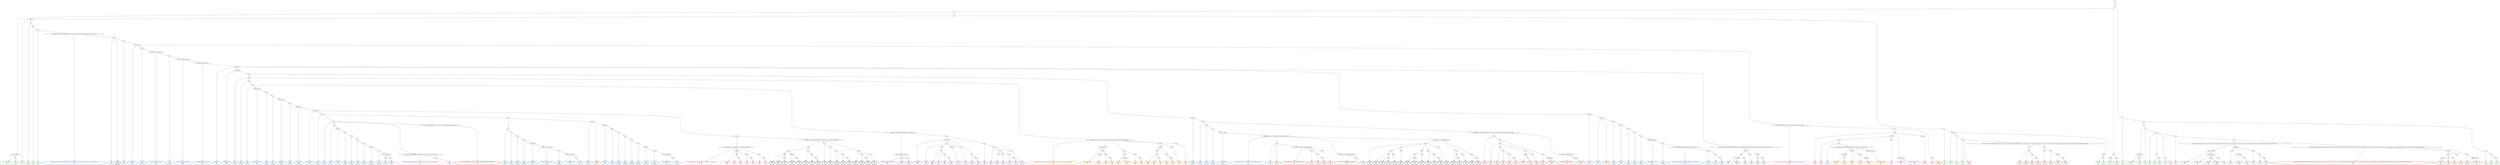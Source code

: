 digraph T {
	{
		rank=same
		536 [penwidth=3,colorscheme=set19,color=3,label="9;12;17;27;40;45;50_P\nP\n1.3%"]
		534 [penwidth=3,colorscheme=set19,color=3,label="53_P\nP\n6.1%"]
		531 [penwidth=3,colorscheme=set19,color=3,label="16;22;31_P\nP\n2.2%"]
		529 [penwidth=3,colorscheme=set19,color=3,label="44_P\nP\n0.6%"]
		527 [penwidth=3,colorscheme=set19,color=3,label="49_P\nP\n2.4%"]
		525 [penwidth=3,colorscheme=set19,color=3,label="52_P\nP\n8.2%"]
		523 [penwidth=3,colorscheme=set19,color=3,label="21_P\nP\n4.5%"]
		521 [penwidth=3,colorscheme=set19,color=3,label="26;35;39_P\nP\n1.5%"]
		519 [penwidth=3,colorscheme=set19,color=3,label="42_P\nP\n3.1%"]
		517 [penwidth=3,colorscheme=set19,color=3,label="54;57_P\nP\n5.5%"]
		515 [penwidth=3,colorscheme=set19,color=3,label="48;51_P\nP\n1.6%"]
		513 [penwidth=3,colorscheme=set19,color=3,label="56_P\nP\n5.2%"]
		510 [penwidth=3,colorscheme=set19,color=3,label="15;20;25_P\nP\n6.3%"]
		508 [penwidth=3,colorscheme=set19,color=3,label="30;34_P\nP\n6.3%"]
		506 [penwidth=3,colorscheme=set19,color=3,label="3_P\nP\n0.74%"]
		502 [penwidth=3,colorscheme=set19,color=3,label="10;14;19;24;29_P\nP\n0.32%"]
		500 [penwidth=3,colorscheme=set19,color=3,label="38;41_P\nP\n5.6%"]
		498 [penwidth=3,colorscheme=set19,color=3,label="13_P\nP\n1.3%"]
		496 [penwidth=3,colorscheme=set19,color=3,label="28_P\nP\n5.9%"]
		494 [penwidth=3,colorscheme=set19,color=3,label="33_P\nP\n4%"]
		492 [penwidth=3,colorscheme=set19,color=3,label="43;47_P\nP\n5.8%"]
		490 [penwidth=3,colorscheme=set19,color=3,label="37_P\nP\n7.3%"]
		488 [penwidth=3,colorscheme=set19,color=3,label="46_P\nP\n7.1%"]
		486 [penwidth=3,colorscheme=set19,color=3,label="18_P\nP\n0.43%"]
		484 [penwidth=3,colorscheme=set19,color=3,label="23_P\nP\n0.37%"]
		482 [penwidth=3,colorscheme=set19,color=3,label="32;36_P\nP\n6.1%"]
		480 [penwidth=3,colorscheme=set19,color=2,label="55;60;62;63;65;68;73;76;79;82;87;92;95;100;103;112;116;119;123;125;134;137;140;143;149;153;158;168;171;181;184;190_M1\nM1\n1.9%"]
		478 [penwidth=3,colorscheme=set19,color=2,label="198_M1\nM1\n2.1%"]
		476 [penwidth=3,colorscheme=set19,color=2,label="202_M1\nM1\n1.2%"]
		474 [penwidth=3,colorscheme=set19,color=2,label="204;205;215_M1\nM1\n0.52%"]
		472 [penwidth=3,colorscheme=set19,color=2,label="217;218_M1\nM1\n0.039%"]
		470 [penwidth=3,colorscheme=set19,color=2,label="224;229;245;249;257;260;263_M1\nM1\n0.026%"]
		468 [penwidth=3,colorscheme=set19,color=2,label="270_M1\nM1\n0.0033%"]
		466 [penwidth=3,colorscheme=set19,color=2,label="273;275;278;289;291;295;298_M1\nM1\n0.0076%"]
		464 [penwidth=3,colorscheme=set19,color=2,label="301;303;306;309;311;322;326_M1\nM1\n0.0061%"]
		462 [penwidth=3,colorscheme=set19,color=2,label="330;331_M1\nM1\n4%"]
		460 [penwidth=3,colorscheme=set19,color=2,label="342;349;367_M1\nM1\n0.81%"]
		457 [penwidth=3,colorscheme=set19,color=2,label="381_M1\nM1\n1.8%"]
		455 [penwidth=3,colorscheme=set19,color=2,label="385_M1\nM1\n0.076%"]
		453 [penwidth=3,colorscheme=set19,color=2,label="391_M1\nM1\n0.57%"]
		451 [penwidth=3,colorscheme=set19,color=2,label="408;413;419;427_M1\nM1\n0.13%"]
		449 [penwidth=3,colorscheme=set19,color=2,label="434_M1\nM1\n0.089%"]
		447 [penwidth=3,colorscheme=set19,color=2,label="452_M1\nM1\n0.044%"]
		445 [penwidth=3,colorscheme=set19,color=2,label="468;474;480_M1\nM1\n0.00087%"]
		443 [penwidth=3,colorscheme=set19,color=2,label="491_M1\nM1\n0.0048%"]
		441 [penwidth=3,colorscheme=set19,color=2,label="495;500;507_M1\nM1\n0.00087%"]
		439 [penwidth=3,colorscheme=set19,color=2,label="519;520;526_M1\nM1\n4.2%"]
		437 [penwidth=3,colorscheme=set19,color=2,label="531_M1\nM1\n0.36%"]
		435 [penwidth=3,colorscheme=set19,color=2,label="535_M1\nM1\n6.6%"]
		433 [penwidth=3,colorscheme=set19,color=2,label="561_M1\nM1\n1.8%"]
		431 [penwidth=3,colorscheme=set19,color=2,label="570;578_M1\nM1\n1%"]
		429 [penwidth=3,colorscheme=set19,color=2,label="619_M1\nM1\n0.28%"]
		427 [penwidth=3,colorscheme=set19,color=2,label="642_M1\nM1\n0.015%"]
		425 [penwidth=3,colorscheme=set19,color=2,label="665_M1\nM1\n0.027%"]
		423 [penwidth=3,colorscheme=set19,color=2,label="675_M1\nM1\n0.03%"]
		421 [penwidth=3,colorscheme=set19,color=2,label="699;710_M1\nM1\n0.0044%"]
		419 [penwidth=3,colorscheme=set19,color=2,label="731_M1\nM1\n0.0035%"]
		416 [penwidth=3,colorscheme=set19,color=2,label="829_M1\nM1\n7.6%"]
		414 [penwidth=3,colorscheme=set19,color=2,label="836_M1\nM1\n8.1%"]
		411 [penwidth=3,colorscheme=set19,color=2,label="551_M1\nM1\n0.68%"]
		409 [penwidth=3,colorscheme=set19,color=2,label="577_M1\nM1\n0.2%"]
		407 [penwidth=3,colorscheme=set19,color=2,label="598_M1\nM1\n0.22%"]
		405 [penwidth=3,colorscheme=set19,color=2,label="618_M1\nM1\n0.0089%"]
		403 [penwidth=3,colorscheme=set19,color=2,label="653;674;690_M1\nM1\n0.021%"]
		401 [penwidth=3,colorscheme=set19,color=2,label="698;709;721;730;750;761_M1\nM1\n0.0013%"]
		399 [penwidth=3,colorscheme=set19,color=2,label="778_M1\nM1\n0.0098%"]
		397 [penwidth=3,colorscheme=set19,color=2,label="787;795;805;827;828_M1\nM1\n5.4%"]
		395 [penwidth=3,colorscheme=set19,color=2,label="851_M1\nM1\n6%"]
		393 [penwidth=3,colorscheme=set19,color=2,label="560;569_M1\nM1\n0.36%"]
		391 [penwidth=3,colorscheme=set19,color=2,label="588;597_M1\nM1\n0.3%"]
		389 [penwidth=3,colorscheme=set19,color=2,label="608_M1\nM1\n0.43%"]
		387 [penwidth=3,colorscheme=set19,color=2,label="641_M1\nM1\n0.035%"]
		385 [penwidth=3,colorscheme=set19,color=2,label="664_M1\nM1\n0.0089%"]
		383 [penwidth=3,colorscheme=set19,color=2,label="673_M1\nM1\n0.0085%"]
		381 [penwidth=3,colorscheme=set19,color=2,label="697_M1\nM1\n0.0044%"]
		379 [penwidth=3,colorscheme=set19,color=2,label="708;720_M1\nM1\n0.0039%"]
		377 [penwidth=3,colorscheme=set19,color=2,label="741;760_M1\nM1\n0.00065%"]
		375 [penwidth=3,colorscheme=set19,color=2,label="777;804;826;844;845_M1\nM1\n3.5%"]
		373 [penwidth=3,colorscheme=set19,color=2,label="852_M1\nM1\n6.1%"]
		371 [penwidth=3,colorscheme=set19,color=2,label="384;390_M1\nM1\n0.21%"]
		369 [penwidth=3,colorscheme=set19,color=2,label="403_M1\nM1\n0.17%"]
		367 [penwidth=3,colorscheme=set19,color=2,label="432_M1\nM1\n0.1%"]
		365 [penwidth=3,colorscheme=set19,color=2,label="457_M1\nM1\n0.0081%"]
		363 [penwidth=3,colorscheme=set19,color=2,label="465;472;477;488_M1\nM1\n0.00065%"]
		361 [penwidth=3,colorscheme=set19,color=2,label="493;496;505;515;517;523;528;538;547;555;574;584;594;595;610_M1\nM1\n9.2%"]
		359 [penwidth=3,colorscheme=set19,color=2,label="630_M1\nM1\n7.3%"]
		357 [penwidth=3,colorscheme=set19,color=2,label="348;355_M1\nM1\n1.1%"]
		355 [penwidth=3,colorscheme=set19,color=2,label="361;366_M1\nM1\n1.4%"]
		353 [penwidth=3,colorscheme=set19,color=2,label="371_M1\nM1\n0.46%"]
		351 [penwidth=3,colorscheme=set19,color=2,label="399;402_M1\nM1\n0.2%"]
		349 [penwidth=3,colorscheme=set19,color=2,label="417_M1\nM1\n0.022%"]
		347 [penwidth=3,colorscheme=set19,color=2,label="425_M1\nM1\n0.021%"]
		345 [penwidth=3,colorscheme=set19,color=2,label="440_M1\nM1\n0.0061%"]
		343 [penwidth=3,colorscheme=set19,color=2,label="450;460;464;471;487_M1\nM1\n0.0044%"]
		341 [penwidth=3,colorscheme=set19,color=2,label="492_M1\nM1\n0.002%"]
		339 [penwidth=3,colorscheme=set19,color=2,label="504;510;533;550;558;565;606;615;626;638;663;687;717;726;727_M1\nM1\n1.4%"]
		337 [penwidth=3,colorscheme=set19,color=2,label="753;764_M1\nM1\n5%"]
		335 [penwidth=3,colorscheme=set19,color=2,label="791_M1\nM1\n1.2%"]
		333 [penwidth=3,colorscheme=set19,color=2,label="798_M1\nM1\n5.8%"]
		331 [penwidth=3,colorscheme=set19,color=8,label="544;553;562;572;589;600;609;620;654;676;691;712;723;733;743;762;771;797;807;816;819_M2\nM2\n1.3%"]
		329 [penwidth=3,colorscheme=set19,color=8,label="832_M2\nM2\n7.8%"]
		326 [penwidth=3,colorscheme=set19,color=8,label="567;576;586;596;607;651;672;688;695;707;718;728;739;749;775;803;820_M2\nM2\n2%"]
		324 [penwidth=3,colorscheme=set19,color=8,label="833;840_M2\nM2\n1.3%"]
		322 [penwidth=3,colorscheme=set19,color=8,label="848_M2\nM2\n1.2%"]
		320 [penwidth=3,colorscheme=set19,color=8,label="864_M2\nM2\n6.6%"]
		318 [penwidth=3,colorscheme=set19,color=8,label="856_M2\nM2\n7.4%"]
		316 [penwidth=3,colorscheme=set19,color=8,label="863_M2\nM2\n5.6%"]
		314 [penwidth=3,colorscheme=set19,color=8,label="847_M2\nM2\n5.5%"]
		312 [penwidth=3,colorscheme=set19,color=8,label="855_M2\nM2\n8.2%"]
		310 [penwidth=3,colorscheme=set19,color=8,label="221;232;237;240;244;248;255;269;277;284;288;290;294;296;310;312;319;323_M2\nM2\n3.2%"]
		307 [penwidth=3,colorscheme=set19,color=8,label="334_M2\nM2\n3.2%"]
		304 [penwidth=3,colorscheme=set19,color=8,label="358_M2\nM2\n3.5%"]
		302 [penwidth=3,colorscheme=set19,color=8,label="375_M2\nM2\n11%"]
		300 [penwidth=3,colorscheme=set19,color=8,label="374_M2\nM2\n8.8%"]
		298 [penwidth=3,colorscheme=set19,color=8,label="343;357;368;373_M2\nM2\n6.1%"]
		296 [penwidth=3,colorscheme=set19,color=8,label="350;356_M2\nM2\n5%"]
		294 [penwidth=3,colorscheme=set19,color=8,label="362_M2\nM2\n7.8%"]
		293 [penwidth=3,colorscheme=set19,color=8,label="54;57_M2\nM2\n0.066%"]
		292 [penwidth=3,colorscheme=set19,color=8,label="37_M2\nM2\n4.6%"]
		288 [penwidth=3,colorscheme=set19,color=9,label="784_M3\nM3\n4.7%"]
		286 [penwidth=3,colorscheme=set19,color=9,label="793;802;812_M3\nM3\n8.9%"]
		284 [penwidth=3,colorscheme=set19,color=9,label="801_M3\nM3\n9.4%"]
		282 [penwidth=3,colorscheme=set19,color=9,label="800_M3\nM3\n5.7%"]
		279 [penwidth=3,colorscheme=set19,color=9,label="799_M3\nM3\n9.5%"]
		277 [penwidth=3,colorscheme=set19,color=9,label="811_M3\nM3\n8.4%"]
		273 [penwidth=3,colorscheme=set19,color=9,label="315;321;324;328_M3\nM3\n3.2%"]
		271 [penwidth=3,colorscheme=set19,color=9,label="333;339;346;352_M3\nM3\n11%"]
		269 [penwidth=3,colorscheme=set19,color=9,label="359;364_M3\nM3\n8.1%"]
		267 [penwidth=3,colorscheme=set19,color=9,label="377_M3\nM3\n7.3%"]
		264 [penwidth=3,colorscheme=set19,color=9,label="338_M3\nM3\n5.4%"]
		262 [penwidth=3,colorscheme=set19,color=9,label="345;351;369_M3\nM3\n3.4%"]
		260 [penwidth=3,colorscheme=set19,color=9,label="387_M3\nM3\n6.4%"]
		258 [penwidth=3,colorscheme=set19,color=9,label="363_M3\nM3\n1%"]
		256 [penwidth=3,colorscheme=set19,color=9,label="376_M3\nM3\n2%"]
		254 [penwidth=3,colorscheme=set19,color=9,label="386_M3\nM3\n5.9%"]
		253 [penwidth=3,colorscheme=set19,color=7,label="560;569_M4\nM4\n0.19%"]
		252 [penwidth=3,colorscheme=set19,color=7,label="630_M4\nM4\n3.8%"]
		250 [penwidth=3,colorscheme=set19,color=7,label="667;677;744;781;789;809;830;838;853;861_M4\nM4\n6.9%"]
		248 [penwidth=3,colorscheme=set19,color=7,label="875_M4\nM4\n6.5%"]
		247 [penwidth=3,colorscheme=set19,color=7,label="361;366_M4\nM4\n1.1%"]
		244 [penwidth=3,colorscheme=set19,color=7,label="411_M4\nM4\n4.8%"]
		242 [penwidth=3,colorscheme=set19,color=7,label="424_M4\nM4\n0.14%"]
		240 [penwidth=3,colorscheme=set19,color=7,label="438_M4\nM4\n4.3%"]
		238 [penwidth=3,colorscheme=set19,color=7,label="449_M4\nM4\n13%"]
		235 [penwidth=3,colorscheme=set19,color=7,label="423_M4\nM4\n5.3%"]
		233 [penwidth=3,colorscheme=set19,color=7,label="430_M4\nM4\n5.8%"]
		231 [penwidth=3,colorscheme=set19,color=7,label="443;448_M4\nM4\n3.3%"]
		229 [penwidth=3,colorscheme=set19,color=7,label="455_M4\nM4\n5.4%"]
		227 [penwidth=3,colorscheme=set19,color=7,label="66;69;77;80;81;83;84;90;93;96;101;104;105;108;113;117;120;124;128;131;133;135;138;144;147;151;162;165;173;175;179;186;188;191;193;196;200;206;208;210;213;216;220;223;231;234;236;239;242;247;250;253;256;266;267;271;276;280;283;285;300;302;305;307;317;325;336;341;347;353;360;379;380;393;397_M4\nM4\n2%"]
		223 [penwidth=3,colorscheme=set19,color=7,label="429;437_M4\nM4\n6.2%"]
		221 [penwidth=3,colorscheme=set19,color=7,label="436_M4\nM4\n6.9%"]
		219 [penwidth=3,colorscheme=set19,color=7,label="442_M4\nM4\n10%"]
		217 [penwidth=3,colorscheme=set19,color=7,label="421_M4\nM4\n9%"]
		215 [penwidth=3,colorscheme=set19,color=7,label="414_M4\nM4\n0.61%"]
		213 [penwidth=3,colorscheme=set19,color=7,label="428;441;447;454_M4\nM4\n5.2%"]
		211 [penwidth=3,colorscheme=set19,color=5,label="395;404;407;412;426;445;461;479;490;494;497;499;512;513;518;525;529;537;542;546;554;566;582_M5\nM5\n3.2%"]
		209 [penwidth=3,colorscheme=set19,color=5,label="592;603;613;634_M5\nM5\n2.3%"]
		206 [penwidth=3,colorscheme=set19,color=5,label="660;683_M5\nM5\n5.6%"]
		204 [penwidth=3,colorscheme=set19,color=5,label="669_M5\nM5\n3%"]
		202 [penwidth=3,colorscheme=set19,color=5,label="682_M5\nM5\n8%"]
		199 [penwidth=3,colorscheme=set19,color=5,label="623_M5\nM5\n4.5%"]
		197 [penwidth=3,colorscheme=set19,color=5,label="681;703;715_M5\nM5\n5.3%"]
		195 [penwidth=3,colorscheme=set19,color=5,label="633_M5\nM5\n2.2%"]
		193 [penwidth=3,colorscheme=set19,color=5,label="659_M5\nM5\n5.7%"]
		189 [penwidth=3,colorscheme=set19,color=5,label="668_M5\nM5\n0.16%"]
		187 [penwidth=3,colorscheme=set19,color=5,label="680_M5\nM5\n3.9%"]
		185 [penwidth=3,colorscheme=set19,color=5,label="702_M5\nM5\n5.2%"]
		183 [penwidth=3,colorscheme=set19,color=5,label="679_M5\nM5\n0.19%"]
		181 [penwidth=3,colorscheme=set19,color=5,label="693_M5\nM5\n7.5%"]
		179 [penwidth=3,colorscheme=set19,color=5,label="657_M5\nM5\n5.4%"]
		177 [penwidth=3,colorscheme=set19,color=5,label="656_M5\nM5\n9.1%"]
		174 [penwidth=3,colorscheme=set19,color=5,label="563;581;591_M5\nM5\n3.9%"]
		172 [penwidth=3,colorscheme=set19,color=5,label="602_M5\nM5\n5.6%"]
		170 [penwidth=3,colorscheme=set19,color=5,label="573;580_M5\nM5\n3.2%"]
		168 [penwidth=3,colorscheme=set19,color=5,label="611;622_M5\nM5\n2.5%"]
		166 [penwidth=3,colorscheme=set19,color=5,label="644;655_M5\nM5\n7.5%"]
		164 [penwidth=3,colorscheme=set19,color=5,label="590;601;621;631;643_M5\nM5\n5.9%"]
		163 [penwidth=3,colorscheme=set19,color=5,label="362_M5\nM5\n0.0071%"]
		160 [penwidth=3,colorscheme=set19,color=4,label="604;614;624;636;648;670;705_M6\nM6\n0.33%"]
		158 [penwidth=3,colorscheme=set19,color=4,label="738;758_M6\nM6\n7.2%"]
		156 [penwidth=3,colorscheme=set19,color=4,label="785_M6\nM6\n6.4%"]
		153 [penwidth=3,colorscheme=set19,color=4,label="647;661;685_M6\nM6\n4.1%"]
		151 [penwidth=3,colorscheme=set19,color=4,label="725_M6\nM6\n5.2%"]
		149 [penwidth=3,colorscheme=set19,color=4,label="748_M6\nM6\n0.59%"]
		147 [penwidth=3,colorscheme=set19,color=4,label="757_M6\nM6\n3.5%"]
		145 [penwidth=3,colorscheme=set19,color=4,label="768_M6\nM6\n2%"]
		143 [penwidth=3,colorscheme=set19,color=4,label="773_M6\nM6\n6.6%"]
		141 [penwidth=3,colorscheme=set19,color=4,label="756;767_M6\nM6\n5.3%"]
		139 [penwidth=3,colorscheme=set19,color=4,label="772_M6\nM6\n5.4%"]
		137 [penwidth=3,colorscheme=set19,color=4,label="737_M6\nM6\n0.9%"]
		135 [penwidth=3,colorscheme=set19,color=4,label="747_M6\nM6\n6.1%"]
		133 [penwidth=3,colorscheme=set19,color=4,label="684_M6\nM6\n4.6%"]
		131 [penwidth=3,colorscheme=set19,color=4,label="704_M6\nM6\n1.3%"]
		128 [penwidth=3,colorscheme=set19,color=4,label="736_M6\nM6\n8%"]
		126 [penwidth=3,colorscheme=set19,color=4,label="746_M6\nM6\n8.9%"]
		124 [penwidth=3,colorscheme=set19,color=4,label="755_M6\nM6\n8.4%"]
		122 [penwidth=3,colorscheme=set19,color=4,label="766_M6\nM6\n5.3%"]
		120 [penwidth=3,colorscheme=set19,color=4,label="724_M6\nM6\n8%"]
		119 [penwidth=3,colorscheme=set19,color=4,label="343;357;368;373_M6\nM6\n1.7%"]
		118 [penwidth=3,colorscheme=set19,color=4,label="359;364_M6\nM6\n0.24%"]
		116 [penwidth=3,colorscheme=set19,color=1,label="552;571;579;599;629;666;711;722;732;742;770;780;796;806;815;860;869;874;881;899_M7\nM7\n5.9%"]
		113 [penwidth=3,colorscheme=set19,color=1,label="834_M7\nM7\n2.2%"]
		110 [penwidth=3,colorscheme=set19,color=1,label="850_M7\nM7\n2.9%"]
		108 [penwidth=3,colorscheme=set19,color=1,label="866_M7\nM7\n6.8%"]
		106 [penwidth=3,colorscheme=set19,color=1,label="879_M7\nM7\n5.9%"]
		104 [penwidth=3,colorscheme=set19,color=1,label="891_M7\nM7\n2.6%"]
		102 [penwidth=3,colorscheme=set19,color=1,label="901_M7\nM7\n5.7%"]
		99 [penwidth=3,colorscheme=set19,color=1,label="878;890_M7\nM7\n3.7%"]
		97 [penwidth=3,colorscheme=set19,color=1,label="912_M7\nM7\n5.9%"]
		95 [penwidth=3,colorscheme=set19,color=1,label="884_M7\nM7\n6.2%"]
		93 [penwidth=3,colorscheme=set19,color=1,label="858_M7\nM7\n2.4%"]
		91 [penwidth=3,colorscheme=set19,color=1,label="877;883;889_M7\nM7\n11%"]
		89 [penwidth=3,colorscheme=set19,color=1,label="841;849;857;865;870;876;882_M7\nM7\n2.7%"]
		87 [penwidth=3,colorscheme=set19,color=1,label="900;911_M7\nM7\n5.1%"]
		85 [penwidth=3,colorscheme=set19,color=1,label="752;782;790;810;817;823;831;839;846;854;862_M7\nM7\n6%"]
		83 [penwidth=3,colorscheme=set19,color=1,label="913_M7\nM7\n3.4%"]
		81 [penwidth=3,colorscheme=set19,color=1,label="921_M7\nM7\n7.4%"]
		79 [penwidth=3,colorscheme=set19,color=1,label="929_M7\nM7\n9.6%"]
		77 [penwidth=3,colorscheme=set19,color=1,label="928_M7\nM7\n5%"]
		74 [penwidth=3,colorscheme=set19,color=10,label="867_M8\nM8\n4.3%"]
		71 [penwidth=3,colorscheme=set19,color=10,label="895_M8\nM8\n1.5%"]
		69 [penwidth=3,colorscheme=set19,color=10,label="906_M8\nM8\n8.9%"]
		67 [penwidth=3,colorscheme=set19,color=10,label="925_M8\nM8\n9%"]
		65 [penwidth=3,colorscheme=set19,color=10,label="932_M8\nM8\n5.1%"]
		63 [penwidth=3,colorscheme=set19,color=10,label="905_M8\nM8\n5.9%"]
		60 [penwidth=3,colorscheme=set19,color=10,label="894_M8\nM8\n6%"]
		58 [penwidth=3,colorscheme=set19,color=10,label="904;924_M8\nM8\n9.4%"]
		56 [penwidth=3,colorscheme=set19,color=10,label="923_M8\nM8\n8%"]
		54 [penwidth=3,colorscheme=set19,color=10,label="893_M8\nM8\n1.8%"]
		52 [penwidth=3,colorscheme=set19,color=10,label="903_M8\nM8\n1.5%"]
		50 [penwidth=3,colorscheme=set19,color=10,label="916_M8\nM8\n5.7%"]
		48 [penwidth=3,colorscheme=set19,color=10,label="931_M8\nM8\n5.5%"]
		45 [penwidth=3,colorscheme=set19,color=10,label="902_M8\nM8\n4.9%"]
		43 [penwidth=3,colorscheme=set19,color=10,label="922_M8\nM8\n6.5%"]
		41 [penwidth=3,colorscheme=set19,color=10,label="915_M8\nM8\n5.5%"]
		39 [penwidth=3,colorscheme=set19,color=10,label="914_M8\nM8\n4.4%"]
		37 [penwidth=3,colorscheme=set19,color=10,label="930_M8\nM8\n6.1%"]
		36 [penwidth=3,colorscheme=set19,color=27,label="198_M9\nM9\n0.024%"]
		32 [penwidth=3,colorscheme=set19,color=27,label="880_M9\nM9\n9.3%"]
		30 [penwidth=3,colorscheme=set19,color=27,label="888_M9\nM9\n3.2%"]
		28 [penwidth=3,colorscheme=set19,color=27,label="910_M9\nM9\n6.7%"]
		26 [penwidth=3,colorscheme=set19,color=27,label="898;909_M9\nM9\n2.7%"]
		24 [penwidth=3,colorscheme=set19,color=27,label="920_M9\nM9\n7%"]
		22 [penwidth=3,colorscheme=set19,color=27,label="887_M9\nM9\n4.9%"]
		20 [penwidth=3,colorscheme=set19,color=27,label="897_M9\nM9\n11%"]
		18 [penwidth=3,colorscheme=set19,color=27,label="919_M9\nM9\n5.2%"]
		16 [penwidth=3,colorscheme=set19,color=27,label="873_M9\nM9\n7%"]
		14 [penwidth=3,colorscheme=set19,color=27,label="886_M9\nM9\n9.5%"]
		12 [penwidth=3,colorscheme=set19,color=27,label="908_M9\nM9\n0.75%"]
		10 [penwidth=3,colorscheme=set19,color=27,label="918_M9\nM9\n2%"]
		8 [penwidth=3,colorscheme=set19,color=27,label="927_M9\nM9\n5.4%"]
		6 [penwidth=3,colorscheme=set19,color=27,label="896_M9\nM9\n7.3%"]
		4 [penwidth=3,colorscheme=set19,color=27,label="907_M9\nM9\n5.6%"]
		2 [penwidth=3,colorscheme=set19,color=27,label="926_M9\nM9\n7.3%"]
		0 [penwidth=3,colorscheme=set19,color=27,label="917_M9\nM9\n5.1%"]
	}
	541 [label="GL"]
	540 [label="0;1"]
	539 [label="2"]
	538 [label="4"]
	537 [label="9;12;17;27;40;45;50"]
	535 [label="53"]
	533 [label="11"]
	532 [label="16;22;31"]
	530 [label="44"]
	528 [label="49"]
	526 [label="52"]
	524 [label="21"]
	522 [label="26;35;39"]
	520 [label="42"]
	518 [label="54;57"]
	516 [label="48;51"]
	514 [label="56"]
	512 [label="6;8"]
	511 [label="15;20;25"]
	509 [label="30;34"]
	507 [label="3"]
	505 [label="5"]
	504 [label="7"]
	503 [label="10;14;19;24;29"]
	501 [label="38;41"]
	499 [label="13"]
	497 [label="28"]
	495 [label="33"]
	493 [label="43;47"]
	491 [label="37"]
	489 [label="46"]
	487 [label="18"]
	485 [label="23"]
	483 [label="32;36"]
	481 [label="55;60;62;63;65;68;73;76;79;82;87;92;95;100;103;112;116;119;123;125;134;137;140;143;149;153;158;168;171;181;184;190"]
	479 [label="198"]
	477 [label="202"]
	475 [label="204;205;215"]
	473 [label="217;218"]
	471 [label="224;229;245;249;257;260;263"]
	469 [label="270"]
	467 [label="273;275;278;289;291;295;298"]
	465 [label="301;303;306;309;311;322;326"]
	463 [label="330;331"]
	461 [label="342;349;367"]
	459 [label="372"]
	458 [label="381"]
	456 [label="385"]
	454 [label="391"]
	452 [label="408;413;419;427"]
	450 [label="434"]
	448 [label="452"]
	446 [label="468;474;480"]
	444 [label="491"]
	442 [label="495;500;507"]
	440 [label="519;520;526"]
	438 [label="531"]
	436 [label="535"]
	434 [label="561"]
	432 [label="570;578"]
	430 [label="619"]
	428 [label="642"]
	426 [label="665"]
	424 [label="675"]
	422 [label="699;710"]
	420 [label="731"]
	418 [label="751;779;814;821;822"]
	417 [label="829"]
	415 [label="836"]
	413 [label="543"]
	412 [label="551"]
	410 [label="577"]
	408 [label="598"]
	406 [label="618"]
	404 [label="653;674;690"]
	402 [label="698;709;721;730;750;761"]
	400 [label="778"]
	398 [label="787;795;805;827;828"]
	396 [label="851"]
	394 [label="560;569"]
	392 [label="588;597"]
	390 [label="608"]
	388 [label="641"]
	386 [label="664"]
	384 [label="673"]
	382 [label="697"]
	380 [label="708;720"]
	378 [label="741;760"]
	376 [label="777;804;826;844;845"]
	374 [label="852"]
	372 [label="384;390"]
	370 [label="403"]
	368 [label="432"]
	366 [label="457"]
	364 [label="465;472;477;488"]
	362 [label="493;496;505;515;517;523;528;538;547;555;574;584;594;595;610"]
	360 [label="630"]
	358 [label="348;355"]
	356 [label="361;366"]
	354 [label="371"]
	352 [label="399;402"]
	350 [label="417"]
	348 [label="425"]
	346 [label="440"]
	344 [label="450;460;464;471;487"]
	342 [label="492"]
	340 [label="504;510;533;550;558;565;606;615;626;638;663;687;717;726;727"]
	338 [label="753;764"]
	336 [label="791"]
	334 [label="798"]
	332 [label="544;553;562;572;589;600;609;620;654;676;691;712;723;733;743;762;771;797;807;816;819"]
	330 [label="832"]
	328 [label="534;540"]
	327 [label="567;576;586;596;607;651;672;688;695;707;718;728;739;749;775;803;820"]
	325 [label="833;840"]
	323 [label="848"]
	321 [label="864"]
	319 [label="856"]
	317 [label="863"]
	315 [label="847"]
	313 [label="855"]
	311 [label="221;232;237;240;244;248;255;269;277;284;288;290;294;296;310;312;319;323"]
	309 [label="327"]
	308 [label="334"]
	306 [label="337;344"]
	305 [label="358"]
	303 [label="375"]
	301 [label="374"]
	299 [label="343;357;368;373"]
	297 [label="350;356"]
	295 [label="362"]
	291 [label="354;365;370;383;389;394;398;401;431;439;456;459;462;470;476;486;503;509;522;549;557;564;583;593;605;625;637;649;662;678;701;714;735;745"]
	290 [label="754;765"]
	289 [label="784"]
	287 [label="793;802;812"]
	285 [label="801"]
	283 [label="800"]
	281 [label="783;792"]
	280 [label="799"]
	278 [label="811"]
	276 [label="58"]
	275 [label="64;71;74;85;94;97;106;109;111;114;121;126;129;132;141;145;154;156;159;160;161;164;167;169;172;174;176;182;185;187;192;195;199;209;212;219;222;225;230;233;235;243;251;254;259;262;264;268;272;281;287;293;297;308;313"]
	274 [label="315;321;324;328"]
	272 [label="333;339;346;352"]
	270 [label="359;364"]
	268 [label="377"]
	266 [label="318;320;332"]
	265 [label="338"]
	263 [label="345;351;369"]
	261 [label="387"]
	259 [label="363"]
	257 [label="376"]
	255 [label="386"]
	251 [label="667;677;744;781;789;809;830;838;853;861"]
	249 [label="875"]
	246 [label="59;61;67;70;72;75;78;86;88;89;91;98;99;102;107;110;115;118;122;127;130;136;139;142;146;148;150;152;155;157;163;166;170;177;178;180;183;189;194;197;201;203;207;211;214;226;227;228;238;241;246;252;258;261;265;274;279;282;286;292;299;304;314;316;329;335;340;378;382;388"]
	245 [label="411"]
	243 [label="424"]
	241 [label="438"]
	239 [label="449"]
	237 [label="416"]
	236 [label="423"]
	234 [label="430"]
	232 [label="443;448"]
	230 [label="455"]
	228 [label="66;69;77;80;81;83;84;90;93;96;101;104;105;108;113;117;120;124;128;131;133;135;138;144;147;151;162;165;173;175;179;186;188;191;193;196;200;206;208;210;213;216;220;223;231;234;236;239;242;247;250;253;256;266;267;271;276;280;283;285;300;302;305;307;317;325;336;341;347;353;360;379;380;393;397"]
	226 [label="410"]
	225 [label="415;422"]
	224 [label="429;437"]
	222 [label="436"]
	220 [label="442"]
	218 [label="421"]
	216 [label="414"]
	214 [label="428;441;447;454"]
	212 [label="395;404;407;412;426;445;461;479;490;494;497;499;512;513;518;525;529;537;542;546;554;566;582"]
	210 [label="592;603;613;634"]
	208 [label="646"]
	207 [label="660;683"]
	205 [label="669"]
	203 [label="682"]
	201 [label="612"]
	200 [label="623"]
	198 [label="681;703;715"]
	196 [label="633"]
	194 [label="659"]
	192 [label="632"]
	191 [label="645;658"]
	190 [label="668"]
	188 [label="680"]
	186 [label="702"]
	184 [label="679"]
	182 [label="693"]
	180 [label="657"]
	178 [label="656"]
	176 [label="392;406;420;435;458;466;475;482;485;502;508;511;514;516;521;527;532;536;541;545"]
	175 [label="563;581;591"]
	173 [label="602"]
	171 [label="573;580"]
	169 [label="611;622"]
	167 [label="644;655"]
	165 [label="590;601;621;631;643"]
	162 [label="396;400;405;409;446;453;469;481;484;498;501;530;539;548;556"]
	161 [label="604;614;624;636;648;670;705"]
	159 [label="738;758"]
	157 [label="785"]
	155 [label="635"]
	154 [label="647;661;685"]
	152 [label="725"]
	150 [label="748"]
	148 [label="757"]
	146 [label="768"]
	144 [label="773"]
	142 [label="756;767"]
	140 [label="772"]
	138 [label="737"]
	136 [label="747"]
	134 [label="684"]
	132 [label="704"]
	130 [label="716"]
	129 [label="736"]
	127 [label="746"]
	125 [label="755"]
	123 [label="766"]
	121 [label="724"]
	117 [label="552;571;579;599;629;666;711;722;732;742;770;780;796;806;815;860;869;874;881;899"]
	115 [label="418;433;444;451;463;467;473;478;483;489;506;524;575;585;616;627;639;650;671;686;694;706;774;818;824"]
	114 [label="834"]
	112 [label="842"]
	111 [label="850"]
	109 [label="866"]
	107 [label="879"]
	105 [label="891"]
	103 [label="901"]
	101 [label="871"]
	100 [label="878;890"]
	98 [label="912"]
	96 [label="884"]
	94 [label="858"]
	92 [label="877;883;889"]
	90 [label="841;849;857;865;870;876;882"]
	88 [label="900;911"]
	86 [label="752;782;790;810;817;823;831;839;846;854;862"]
	84 [label="913"]
	82 [label="921"]
	80 [label="929"]
	78 [label="928"]
	76 [label="692;700;713;734;763;788;808;837;859"]
	75 [label="867"]
	73 [label="872"]
	72 [label="895"]
	70 [label="906"]
	68 [label="925"]
	66 [label="932"]
	64 [label="905"]
	62 [label="885"]
	61 [label="894"]
	59 [label="904;924"]
	57 [label="923"]
	55 [label="893"]
	53 [label="903"]
	51 [label="916"]
	49 [label="931"]
	47 [label="892"]
	46 [label="902"]
	44 [label="922"]
	42 [label="915"]
	40 [label="914"]
	38 [label="930"]
	35 [label="559;568;587;617;628;640;652;689;696;719;729;740;759;769;776;786;794;813;825;835;843"]
	34 [label="868"]
	33 [label="880"]
	31 [label="888"]
	29 [label="910"]
	27 [label="898;909"]
	25 [label="920"]
	23 [label="887"]
	21 [label="897"]
	19 [label="919"]
	17 [label="873"]
	15 [label="886"]
	13 [label="908"]
	11 [label="918"]
	9 [label="927"]
	7 [label="896"]
	5 [label="907"]
	3 [label="926"]
	1 [label="917"]
	541 -> 540
	540 -> 539
	540 -> 507
	539 -> 538
	539 -> 512
	538 -> 537
	538 -> 533
	537 -> 536
	537 -> 535
	535 -> 534
	533 -> 532
	533 -> 524
	532 -> 531
	532 -> 530
	530 -> 529
	530 -> 528
	528 -> 527
	528 -> 526
	526 -> 525
	526 -> 481
	524 -> 523
	524 -> 522
	522 -> 521
	522 -> 520
	522 -> 516
	520 -> 519
	520 -> 518
	518 -> 517
	518 -> 293
	518 -> 246
	516 -> 515
	516 -> 514
	514 -> 513
	512 -> 511
	512 -> 509
	511 -> 510
	509 -> 508
	507 -> 506
	507 -> 505
	505 -> 504
	505 -> 487
	504 -> 503
	504 -> 499
	503 -> 502
	503 -> 501
	501 -> 500
	499 -> 498
	499 -> 497
	497 -> 496
	497 -> 495
	497 -> 491
	497 -> 489
	495 -> 494
	495 -> 493
	493 -> 492
	491 -> 490
	491 -> 292
	489 -> 488
	489 -> 276
	487 -> 486
	487 -> 485
	485 -> 484
	485 -> 483
	483 -> 482
	481 -> 480
	481 -> 479
	479 -> 478
	479 -> 477
	479 -> 36
	477 -> 476
	477 -> 475
	475 -> 474
	475 -> 473
	475 -> 311
	473 -> 472
	473 -> 471
	471 -> 470
	471 -> 469
	469 -> 468
	469 -> 467
	467 -> 466
	467 -> 465
	465 -> 464
	465 -> 463
	463 -> 462
	463 -> 461
	463 -> 358
	463 -> 291
	461 -> 460
	461 -> 459
	459 -> 458
	459 -> 372
	458 -> 457
	458 -> 456
	458 -> 212
	456 -> 455
	456 -> 454
	454 -> 453
	454 -> 452
	454 -> 162
	452 -> 451
	452 -> 450
	450 -> 449
	450 -> 448
	448 -> 447
	448 -> 446
	446 -> 445
	446 -> 444
	444 -> 443
	444 -> 442
	442 -> 441
	442 -> 440
	440 -> 439
	440 -> 438
	440 -> 328
	438 -> 437
	438 -> 436
	438 -> 413
	436 -> 435
	436 -> 434
	436 -> 332
	436 -> 117
	434 -> 433
	434 -> 432
	432 -> 431
	432 -> 430
	430 -> 429
	430 -> 428
	428 -> 427
	428 -> 426
	426 -> 425
	426 -> 424
	424 -> 423
	424 -> 422
	422 -> 421
	422 -> 420
	420 -> 419
	420 -> 418
	418 -> 417
	418 -> 415
	417 -> 416
	415 -> 414
	413 -> 412
	413 -> 394
	412 -> 411
	412 -> 410
	410 -> 409
	410 -> 408
	408 -> 407
	408 -> 406
	406 -> 405
	406 -> 404
	404 -> 403
	404 -> 402
	402 -> 401
	402 -> 400
	400 -> 399
	400 -> 398
	398 -> 397
	398 -> 396
	396 -> 395
	394 -> 393
	394 -> 392
	394 -> 253
	392 -> 391
	392 -> 390
	390 -> 389
	390 -> 388
	388 -> 387
	388 -> 386
	386 -> 385
	386 -> 384
	384 -> 383
	384 -> 382
	382 -> 381
	382 -> 380
	380 -> 379
	380 -> 378
	378 -> 377
	378 -> 376
	376 -> 375
	376 -> 374
	374 -> 373
	372 -> 371
	372 -> 370
	370 -> 369
	370 -> 368
	370 -> 115
	368 -> 367
	368 -> 366
	366 -> 365
	366 -> 364
	364 -> 363
	364 -> 362
	362 -> 361
	362 -> 360
	362 -> 251
	362 -> 76
	360 -> 359
	360 -> 252
	360 -> 86
	358 -> 357
	358 -> 356
	356 -> 355
	356 -> 354
	356 -> 247
	354 -> 353
	354 -> 352
	352 -> 351
	352 -> 350
	350 -> 349
	350 -> 348
	348 -> 347
	348 -> 346
	346 -> 345
	346 -> 344
	344 -> 343
	344 -> 342
	342 -> 341
	342 -> 340
	340 -> 339
	340 -> 338
	338 -> 337
	338 -> 336
	336 -> 335
	336 -> 334
	334 -> 333
	332 -> 331
	332 -> 330
	330 -> 329
	328 -> 327
	328 -> 35
	327 -> 326
	327 -> 325
	327 -> 315
	325 -> 324
	325 -> 323
	325 -> 319
	323 -> 322
	323 -> 321
	321 -> 320
	319 -> 318
	319 -> 317
	317 -> 316
	315 -> 314
	315 -> 313
	313 -> 312
	311 -> 310
	311 -> 309
	309 -> 308
	309 -> 295
	308 -> 307
	308 -> 306
	308 -> 299
	308 -> 297
	306 -> 305
	306 -> 301
	305 -> 304
	305 -> 303
	303 -> 302
	303 -> 176
	301 -> 300
	299 -> 298
	299 -> 119
	297 -> 296
	295 -> 294
	295 -> 163
	291 -> 290
	291 -> 281
	290 -> 289
	290 -> 283
	289 -> 288
	289 -> 287
	289 -> 285
	287 -> 286
	285 -> 284
	283 -> 282
	281 -> 280
	281 -> 278
	280 -> 279
	278 -> 277
	276 -> 275
	276 -> 228
	275 -> 274
	275 -> 266
	274 -> 273
	274 -> 272
	272 -> 271
	272 -> 270
	272 -> 268
	270 -> 269
	270 -> 118
	268 -> 267
	266 -> 265
	266 -> 263
	266 -> 259
	265 -> 264
	263 -> 262
	263 -> 261
	261 -> 260
	259 -> 258
	259 -> 257
	257 -> 256
	257 -> 255
	255 -> 254
	251 -> 250
	251 -> 249
	249 -> 248
	246 -> 245
	246 -> 237
	245 -> 244
	245 -> 243
	243 -> 242
	243 -> 241
	241 -> 240
	241 -> 239
	239 -> 238
	237 -> 236
	237 -> 234
	236 -> 235
	234 -> 233
	234 -> 232
	232 -> 231
	232 -> 230
	230 -> 229
	228 -> 227
	228 -> 226
	228 -> 216
	226 -> 225
	226 -> 218
	225 -> 224
	225 -> 222
	225 -> 220
	224 -> 223
	222 -> 221
	220 -> 219
	218 -> 217
	216 -> 215
	216 -> 214
	214 -> 213
	212 -> 211
	212 -> 210
	212 -> 201
	212 -> 192
	212 -> 178
	210 -> 209
	210 -> 208
	208 -> 207
	208 -> 205
	207 -> 206
	205 -> 204
	205 -> 203
	203 -> 202
	201 -> 200
	201 -> 196
	200 -> 199
	200 -> 198
	198 -> 197
	196 -> 195
	196 -> 194
	194 -> 193
	192 -> 191
	192 -> 180
	191 -> 190
	191 -> 184
	190 -> 189
	190 -> 188
	188 -> 187
	188 -> 186
	186 -> 185
	184 -> 183
	184 -> 182
	182 -> 181
	180 -> 179
	178 -> 177
	176 -> 175
	176 -> 171
	176 -> 165
	175 -> 174
	175 -> 173
	173 -> 172
	171 -> 170
	171 -> 169
	169 -> 168
	169 -> 167
	167 -> 166
	165 -> 164
	162 -> 161
	162 -> 155
	161 -> 160
	161 -> 159
	161 -> 157
	159 -> 158
	157 -> 156
	155 -> 154
	155 -> 134
	154 -> 153
	154 -> 152
	154 -> 138
	152 -> 151
	152 -> 150
	152 -> 142
	152 -> 140
	150 -> 149
	150 -> 148
	148 -> 147
	148 -> 146
	146 -> 145
	146 -> 144
	144 -> 143
	142 -> 141
	140 -> 139
	138 -> 137
	138 -> 136
	136 -> 135
	134 -> 133
	134 -> 132
	132 -> 131
	132 -> 130
	132 -> 121
	130 -> 129
	130 -> 127
	130 -> 125
	129 -> 128
	127 -> 126
	125 -> 124
	125 -> 123
	123 -> 122
	121 -> 120
	117 -> 116
	115 -> 114
	115 -> 90
	114 -> 113
	114 -> 112
	112 -> 111
	112 -> 94
	111 -> 110
	111 -> 109
	111 -> 101
	109 -> 108
	109 -> 107
	107 -> 106
	107 -> 105
	105 -> 104
	105 -> 103
	103 -> 102
	101 -> 100
	101 -> 96
	100 -> 99
	100 -> 98
	98 -> 97
	96 -> 95
	94 -> 93
	94 -> 92
	92 -> 91
	90 -> 89
	90 -> 88
	88 -> 87
	86 -> 85
	86 -> 84
	86 -> 78
	84 -> 83
	84 -> 82
	82 -> 81
	82 -> 80
	80 -> 79
	78 -> 77
	76 -> 75
	76 -> 47
	76 -> 40
	75 -> 74
	75 -> 73
	75 -> 62
	75 -> 55
	75 -> 49
	73 -> 72
	73 -> 64
	72 -> 71
	72 -> 70
	72 -> 66
	70 -> 69
	70 -> 68
	68 -> 67
	66 -> 65
	64 -> 63
	62 -> 61
	62 -> 57
	61 -> 60
	61 -> 59
	59 -> 58
	57 -> 56
	55 -> 54
	55 -> 53
	53 -> 52
	53 -> 51
	51 -> 50
	49 -> 48
	47 -> 46
	47 -> 42
	46 -> 45
	46 -> 44
	44 -> 43
	42 -> 41
	40 -> 39
	40 -> 38
	38 -> 37
	35 -> 34
	35 -> 17
	35 -> 7
	34 -> 33
	34 -> 23
	33 -> 32
	33 -> 31
	33 -> 27
	31 -> 30
	31 -> 29
	29 -> 28
	27 -> 26
	27 -> 25
	25 -> 24
	23 -> 22
	23 -> 21
	21 -> 20
	21 -> 19
	19 -> 18
	17 -> 16
	17 -> 15
	15 -> 14
	15 -> 13
	13 -> 12
	13 -> 11
	11 -> 10
	11 -> 9
	9 -> 8
	7 -> 6
	7 -> 5
	7 -> 1
	5 -> 4
	5 -> 3
	3 -> 2
	1 -> 0
}
